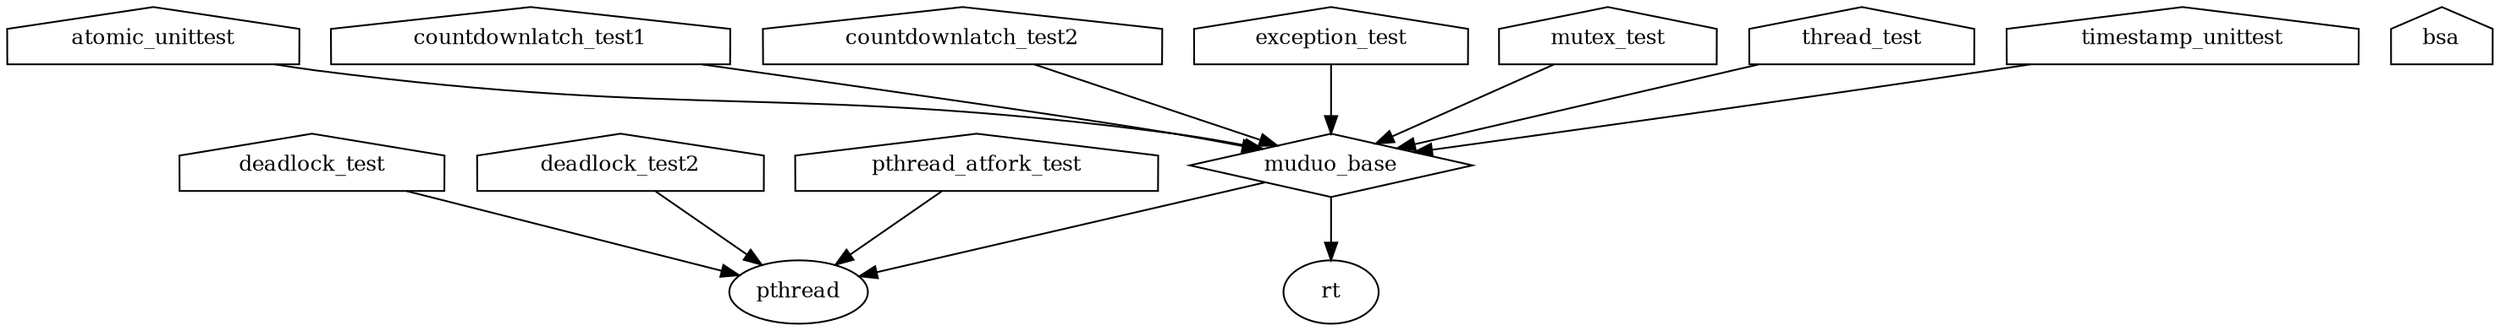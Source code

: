 digraph GG {
node [
  fontsize = "12"
];
    "node1" [ label="atomic_unittest" shape="house"];
    "node0" [ label="muduo_base" shape="diamond"];
    "node1" -> "node0" // atomic_unittest -> muduo_base
    "node12" [ label="pthread" shape="ellipse"];
    "node0" -> "node12" // muduo_base -> pthread
    "node13" [ label="rt" shape="ellipse"];
    "node0" -> "node13" // muduo_base -> rt
    "node6" [ label="bsa" shape="house"];
    "node7" [ label="countdownlatch_test1" shape="house"];
    "node7" -> "node0" // countdownlatch_test1 -> muduo_base
    "node8" [ label="countdownlatch_test2" shape="house"];
    "node8" -> "node0" // countdownlatch_test2 -> muduo_base
    "node9" [ label="deadlock_test" shape="house"];
    "node9" -> "node12" // deadlock_test -> pthread
    "node10" [ label="deadlock_test2" shape="house"];
    "node10" -> "node12" // deadlock_test2 -> pthread
    "node2" [ label="exception_test" shape="house"];
    "node2" -> "node0" // exception_test -> muduo_base
    "node3" [ label="mutex_test" shape="house"];
    "node3" -> "node0" // mutex_test -> muduo_base
    "node11" [ label="pthread_atfork_test" shape="house"];
    "node11" -> "node12" // pthread_atfork_test -> pthread
    "node4" [ label="thread_test" shape="house"];
    "node4" -> "node0" // thread_test -> muduo_base
    "node5" [ label="timestamp_unittest" shape="house"];
    "node5" -> "node0" // timestamp_unittest -> muduo_base
}
